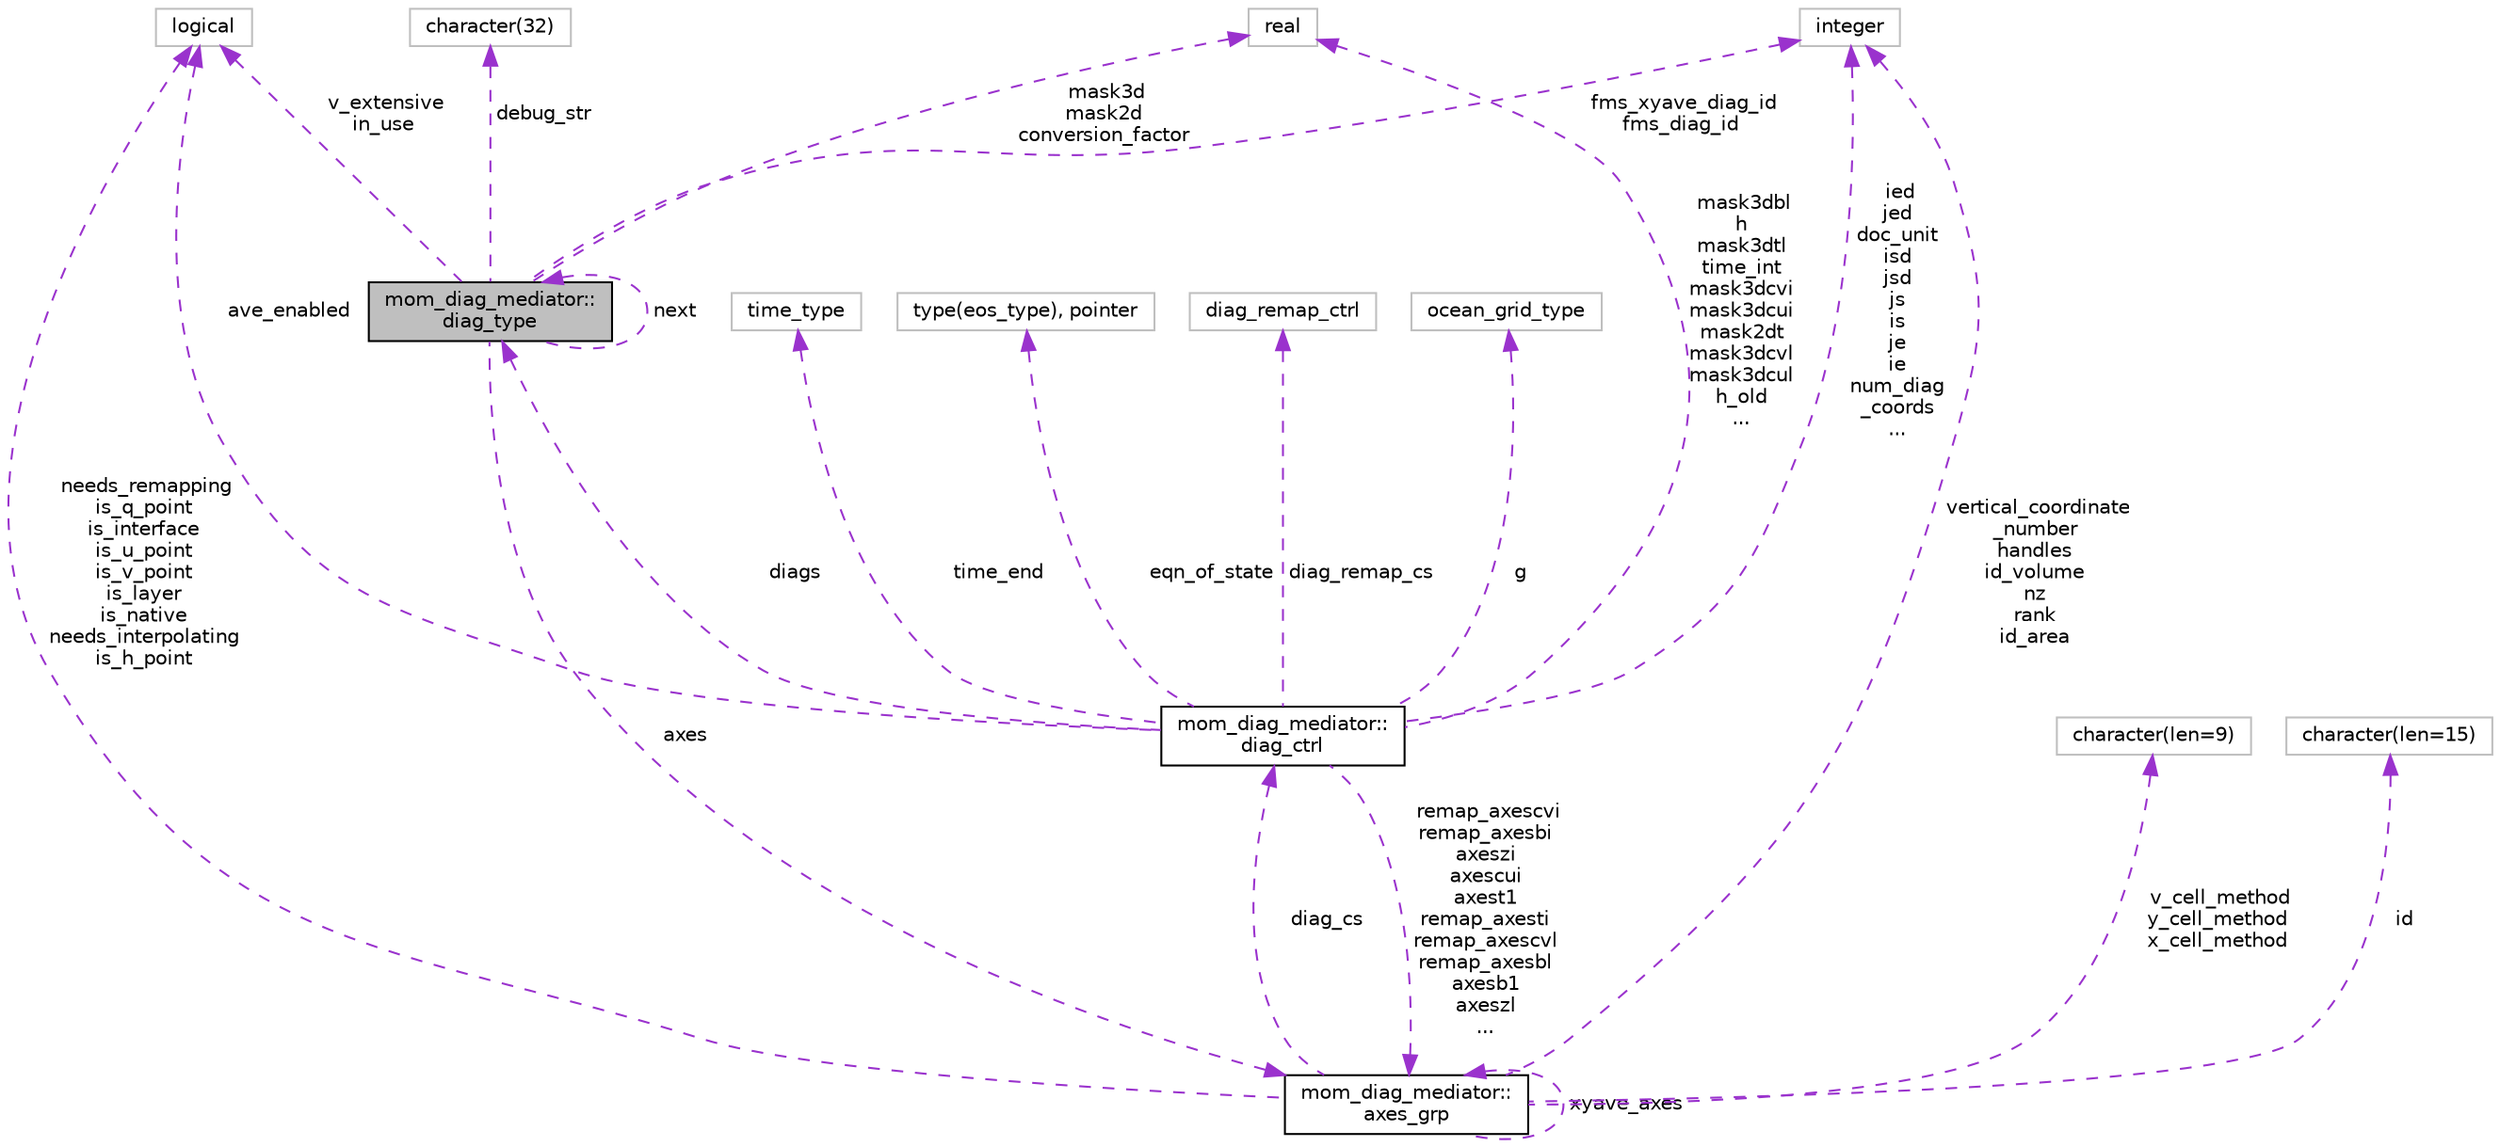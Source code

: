 digraph "mom_diag_mediator::diag_type"
{
 // INTERACTIVE_SVG=YES
  edge [fontname="Helvetica",fontsize="10",labelfontname="Helvetica",labelfontsize="10"];
  node [fontname="Helvetica",fontsize="10",shape=record];
  Node1 [label="mom_diag_mediator::\ldiag_type",height=0.2,width=0.4,color="black", fillcolor="grey75", style="filled", fontcolor="black"];
  Node2 -> Node1 [dir="back",color="darkorchid3",fontsize="10",style="dashed",label=" v_extensive\nin_use" ,fontname="Helvetica"];
  Node2 [label="logical",height=0.2,width=0.4,color="grey75", fillcolor="white", style="filled"];
  Node1 -> Node1 [dir="back",color="darkorchid3",fontsize="10",style="dashed",label=" next" ,fontname="Helvetica"];
  Node3 -> Node1 [dir="back",color="darkorchid3",fontsize="10",style="dashed",label=" debug_str" ,fontname="Helvetica"];
  Node3 [label="character(32)",height=0.2,width=0.4,color="grey75", fillcolor="white", style="filled"];
  Node4 -> Node1 [dir="back",color="darkorchid3",fontsize="10",style="dashed",label=" axes" ,fontname="Helvetica"];
  Node4 [label="mom_diag_mediator::\laxes_grp",height=0.2,width=0.4,color="black", fillcolor="white", style="filled",URL="$structmom__diag__mediator_1_1axes__grp.html",tooltip="A group of 1D axes that comprise a 1D/2D/3D mesh. "];
  Node2 -> Node4 [dir="back",color="darkorchid3",fontsize="10",style="dashed",label=" needs_remapping\nis_q_point\nis_interface\nis_u_point\nis_v_point\nis_layer\nis_native\nneeds_interpolating\nis_h_point" ,fontname="Helvetica"];
  Node5 -> Node4 [dir="back",color="darkorchid3",fontsize="10",style="dashed",label=" diag_cs" ,fontname="Helvetica"];
  Node5 [label="mom_diag_mediator::\ldiag_ctrl",height=0.2,width=0.4,color="black", fillcolor="white", style="filled",URL="$structmom__diag__mediator_1_1diag__ctrl.html",tooltip="The following data type a list of diagnostic fields an their variants, as well as variables that cont..."];
  Node2 -> Node5 [dir="back",color="darkorchid3",fontsize="10",style="dashed",label=" ave_enabled" ,fontname="Helvetica"];
  Node1 -> Node5 [dir="back",color="darkorchid3",fontsize="10",style="dashed",label=" diags" ,fontname="Helvetica"];
  Node6 -> Node5 [dir="back",color="darkorchid3",fontsize="10",style="dashed",label=" time_end" ,fontname="Helvetica"];
  Node6 [label="time_type",height=0.2,width=0.4,color="grey75", fillcolor="white", style="filled"];
  Node7 -> Node5 [dir="back",color="darkorchid3",fontsize="10",style="dashed",label=" eqn_of_state" ,fontname="Helvetica"];
  Node7 [label="type(eos_type), pointer",height=0.2,width=0.4,color="grey75", fillcolor="white", style="filled"];
  Node8 -> Node5 [dir="back",color="darkorchid3",fontsize="10",style="dashed",label=" diag_remap_cs" ,fontname="Helvetica"];
  Node8 [label="diag_remap_ctrl",height=0.2,width=0.4,color="grey75", fillcolor="white", style="filled"];
  Node4 -> Node5 [dir="back",color="darkorchid3",fontsize="10",style="dashed",label=" remap_axescvi\nremap_axesbi\naxeszi\naxescui\naxest1\nremap_axesti\nremap_axescvl\nremap_axesbl\naxesb1\naxeszl\n..." ,fontname="Helvetica"];
  Node9 -> Node5 [dir="back",color="darkorchid3",fontsize="10",style="dashed",label=" g" ,fontname="Helvetica"];
  Node9 [label="ocean_grid_type",height=0.2,width=0.4,color="grey75", fillcolor="white", style="filled"];
  Node10 -> Node5 [dir="back",color="darkorchid3",fontsize="10",style="dashed",label=" mask3dbl\nh\nmask3dtl\ntime_int\nmask3dcvi\nmask3dcui\nmask2dt\nmask3dcvl\nmask3dcul\nh_old\n..." ,fontname="Helvetica"];
  Node10 [label="real",height=0.2,width=0.4,color="grey75", fillcolor="white", style="filled"];
  Node11 -> Node5 [dir="back",color="darkorchid3",fontsize="10",style="dashed",label=" ied\njed\ndoc_unit\nisd\njsd\njs\nis\nje\nie\nnum_diag\l_coords\n..." ,fontname="Helvetica"];
  Node11 [label="integer",height=0.2,width=0.4,color="grey75", fillcolor="white", style="filled"];
  Node12 -> Node4 [dir="back",color="darkorchid3",fontsize="10",style="dashed",label=" v_cell_method\ny_cell_method\nx_cell_method" ,fontname="Helvetica"];
  Node12 [label="character(len=9)",height=0.2,width=0.4,color="grey75", fillcolor="white", style="filled"];
  Node4 -> Node4 [dir="back",color="darkorchid3",fontsize="10",style="dashed",label=" xyave_axes" ,fontname="Helvetica"];
  Node11 -> Node4 [dir="back",color="darkorchid3",fontsize="10",style="dashed",label=" vertical_coordinate\l_number\nhandles\nid_volume\nnz\nrank\nid_area" ,fontname="Helvetica"];
  Node13 -> Node4 [dir="back",color="darkorchid3",fontsize="10",style="dashed",label=" id" ,fontname="Helvetica"];
  Node13 [label="character(len=15)",height=0.2,width=0.4,color="grey75", fillcolor="white", style="filled"];
  Node10 -> Node1 [dir="back",color="darkorchid3",fontsize="10",style="dashed",label=" mask3d\nmask2d\nconversion_factor" ,fontname="Helvetica"];
  Node11 -> Node1 [dir="back",color="darkorchid3",fontsize="10",style="dashed",label=" fms_xyave_diag_id\nfms_diag_id" ,fontname="Helvetica"];
}
